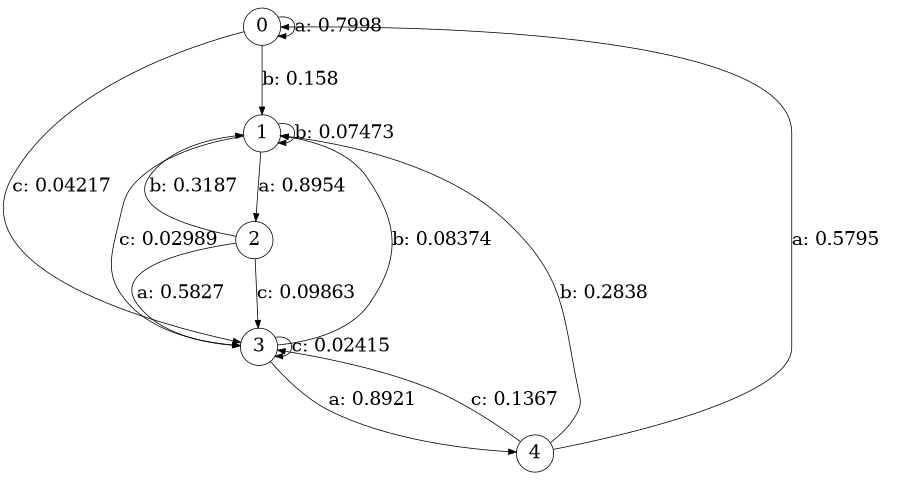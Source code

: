 digraph "d7-200nw-t0-cen-SML" {
size = "6,8.5";
ratio = "fill";
node [shape = circle];
node [fontsize = 24];
edge [fontsize = 24];
0 -> 0 [label = "a: 0.7998   "];
0 -> 1 [label = "b: 0.158    "];
0 -> 3 [label = "c: 0.04217  "];
1 -> 2 [label = "a: 0.8954   "];
1 -> 1 [label = "b: 0.07473  "];
1 -> 3 [label = "c: 0.02989  "];
2 -> 3 [label = "a: 0.5827   "];
2 -> 1 [label = "b: 0.3187   "];
2 -> 3 [label = "c: 0.09863  "];
3 -> 4 [label = "a: 0.8921   "];
3 -> 1 [label = "b: 0.08374  "];
3 -> 3 [label = "c: 0.02415  "];
4 -> 0 [label = "a: 0.5795   "];
4 -> 1 [label = "b: 0.2838   "];
4 -> 3 [label = "c: 0.1367   "];
}